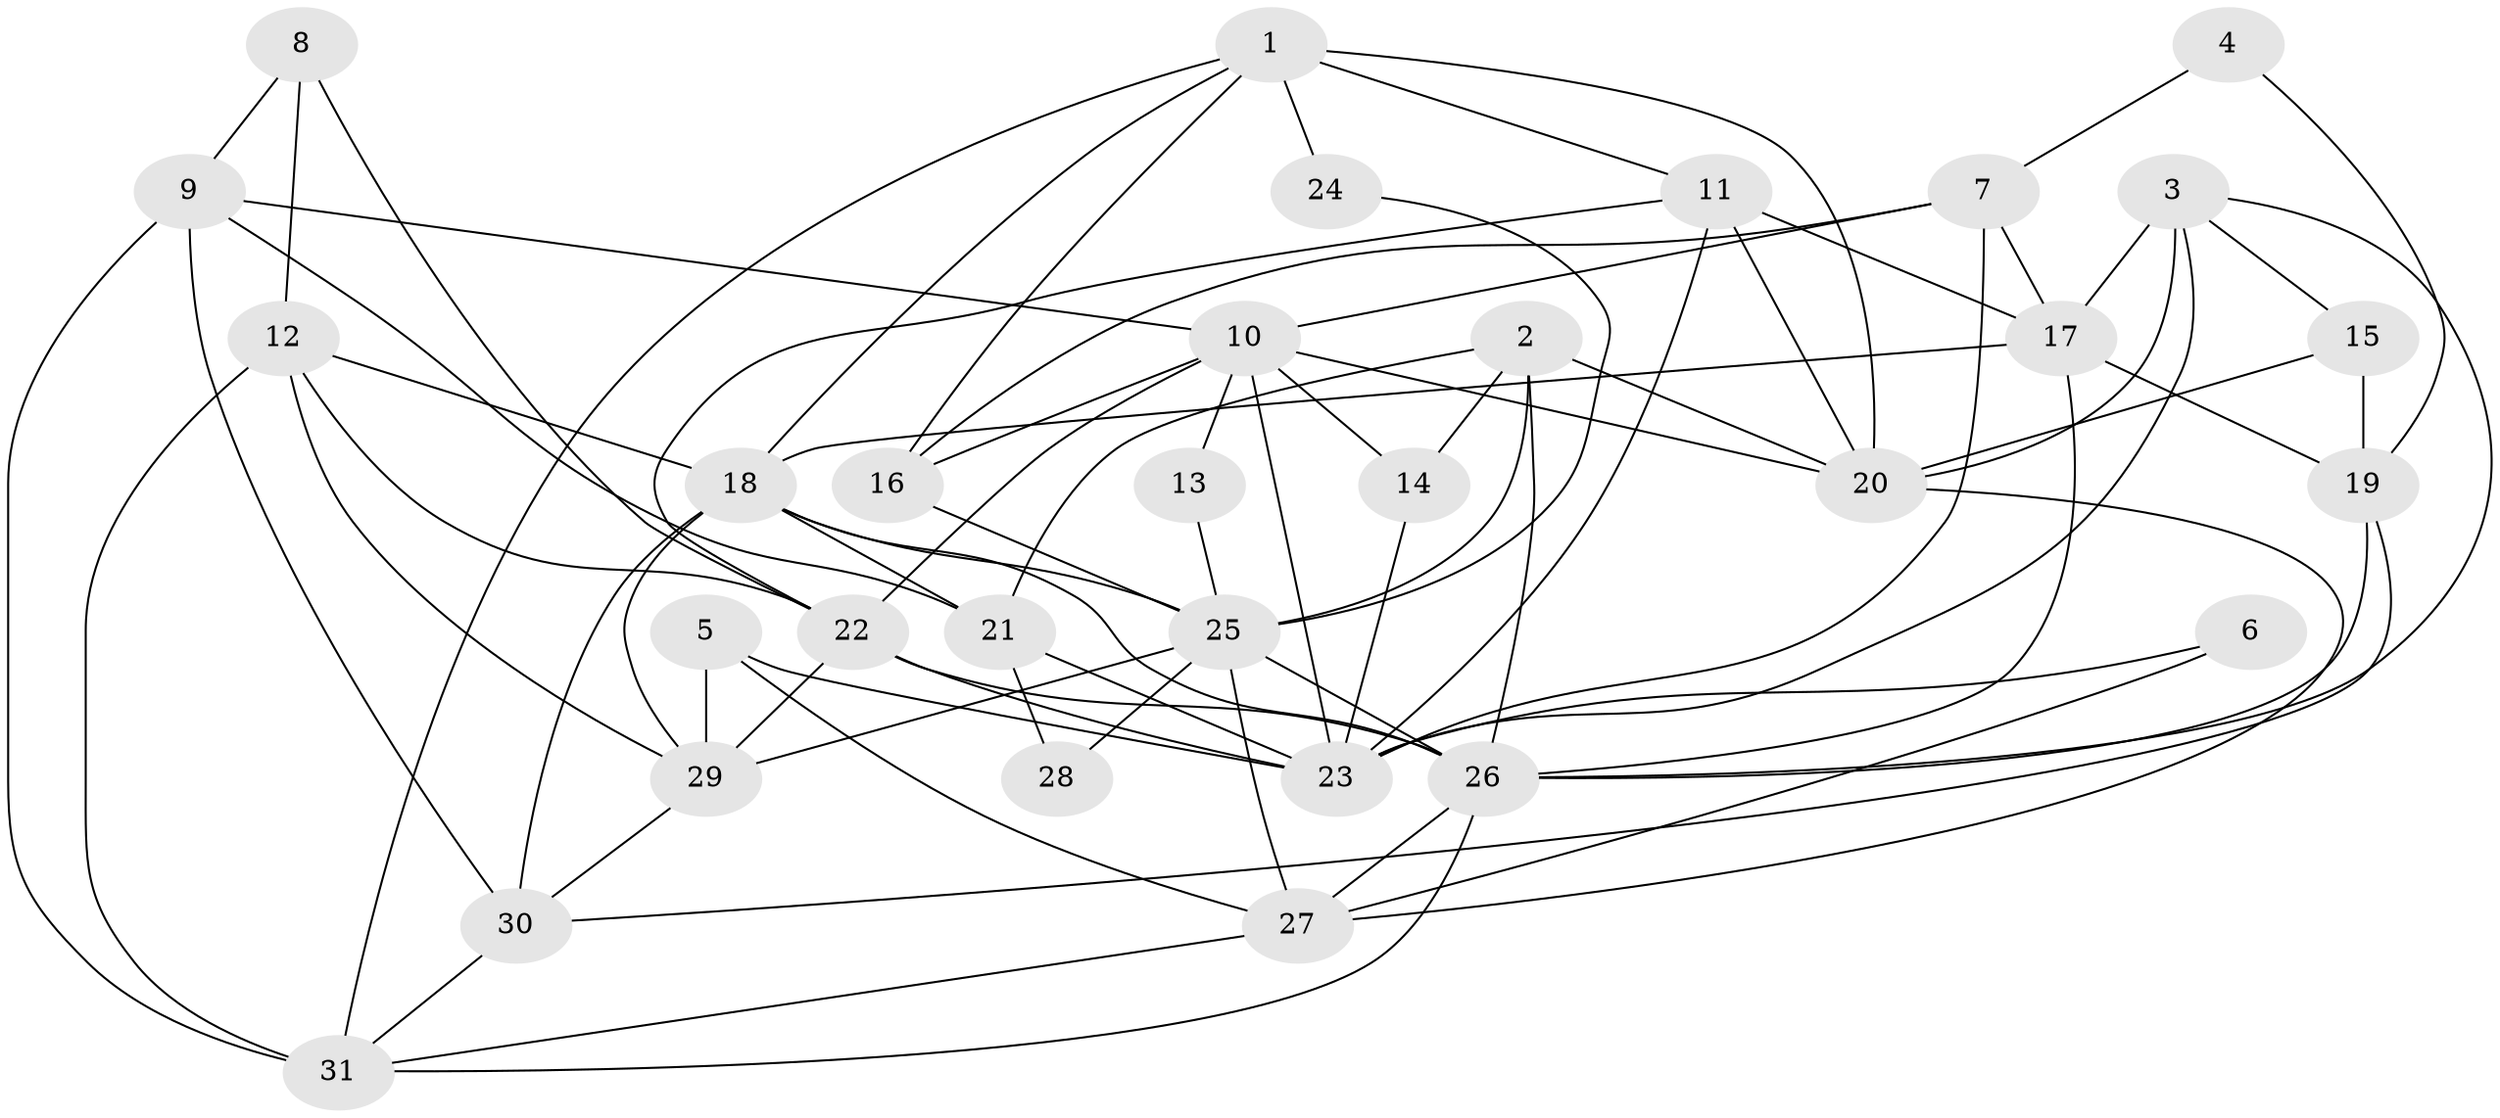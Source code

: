 // original degree distribution, {6: 0.11290322580645161, 2: 0.14516129032258066, 4: 0.25806451612903225, 3: 0.24193548387096775, 5: 0.20967741935483872, 7: 0.03225806451612903}
// Generated by graph-tools (version 1.1) at 2025/26/03/09/25 03:26:14]
// undirected, 31 vertices, 79 edges
graph export_dot {
graph [start="1"]
  node [color=gray90,style=filled];
  1;
  2;
  3;
  4;
  5;
  6;
  7;
  8;
  9;
  10;
  11;
  12;
  13;
  14;
  15;
  16;
  17;
  18;
  19;
  20;
  21;
  22;
  23;
  24;
  25;
  26;
  27;
  28;
  29;
  30;
  31;
  1 -- 11 [weight=1.0];
  1 -- 16 [weight=1.0];
  1 -- 18 [weight=1.0];
  1 -- 20 [weight=1.0];
  1 -- 24 [weight=1.0];
  1 -- 31 [weight=1.0];
  2 -- 14 [weight=1.0];
  2 -- 20 [weight=1.0];
  2 -- 21 [weight=1.0];
  2 -- 25 [weight=1.0];
  2 -- 26 [weight=1.0];
  3 -- 15 [weight=1.0];
  3 -- 17 [weight=1.0];
  3 -- 20 [weight=3.0];
  3 -- 23 [weight=1.0];
  3 -- 26 [weight=1.0];
  4 -- 7 [weight=1.0];
  4 -- 19 [weight=1.0];
  5 -- 23 [weight=1.0];
  5 -- 27 [weight=1.0];
  5 -- 29 [weight=1.0];
  6 -- 23 [weight=2.0];
  6 -- 27 [weight=1.0];
  7 -- 10 [weight=1.0];
  7 -- 16 [weight=2.0];
  7 -- 17 [weight=1.0];
  7 -- 23 [weight=1.0];
  8 -- 9 [weight=1.0];
  8 -- 12 [weight=1.0];
  8 -- 22 [weight=1.0];
  9 -- 10 [weight=1.0];
  9 -- 21 [weight=1.0];
  9 -- 30 [weight=1.0];
  9 -- 31 [weight=1.0];
  10 -- 13 [weight=1.0];
  10 -- 14 [weight=1.0];
  10 -- 16 [weight=1.0];
  10 -- 20 [weight=1.0];
  10 -- 22 [weight=1.0];
  10 -- 23 [weight=1.0];
  11 -- 17 [weight=1.0];
  11 -- 20 [weight=1.0];
  11 -- 22 [weight=1.0];
  11 -- 23 [weight=2.0];
  12 -- 18 [weight=1.0];
  12 -- 22 [weight=2.0];
  12 -- 29 [weight=1.0];
  12 -- 31 [weight=1.0];
  13 -- 25 [weight=1.0];
  14 -- 23 [weight=1.0];
  15 -- 19 [weight=1.0];
  15 -- 20 [weight=1.0];
  16 -- 25 [weight=1.0];
  17 -- 18 [weight=1.0];
  17 -- 19 [weight=1.0];
  17 -- 26 [weight=1.0];
  18 -- 21 [weight=1.0];
  18 -- 25 [weight=1.0];
  18 -- 26 [weight=1.0];
  18 -- 29 [weight=1.0];
  18 -- 30 [weight=1.0];
  19 -- 26 [weight=1.0];
  19 -- 30 [weight=1.0];
  20 -- 27 [weight=1.0];
  21 -- 23 [weight=2.0];
  21 -- 28 [weight=1.0];
  22 -- 23 [weight=1.0];
  22 -- 26 [weight=3.0];
  22 -- 29 [weight=1.0];
  24 -- 25 [weight=1.0];
  25 -- 26 [weight=1.0];
  25 -- 27 [weight=1.0];
  25 -- 28 [weight=1.0];
  25 -- 29 [weight=2.0];
  26 -- 27 [weight=1.0];
  26 -- 31 [weight=1.0];
  27 -- 31 [weight=1.0];
  29 -- 30 [weight=1.0];
  30 -- 31 [weight=1.0];
}
